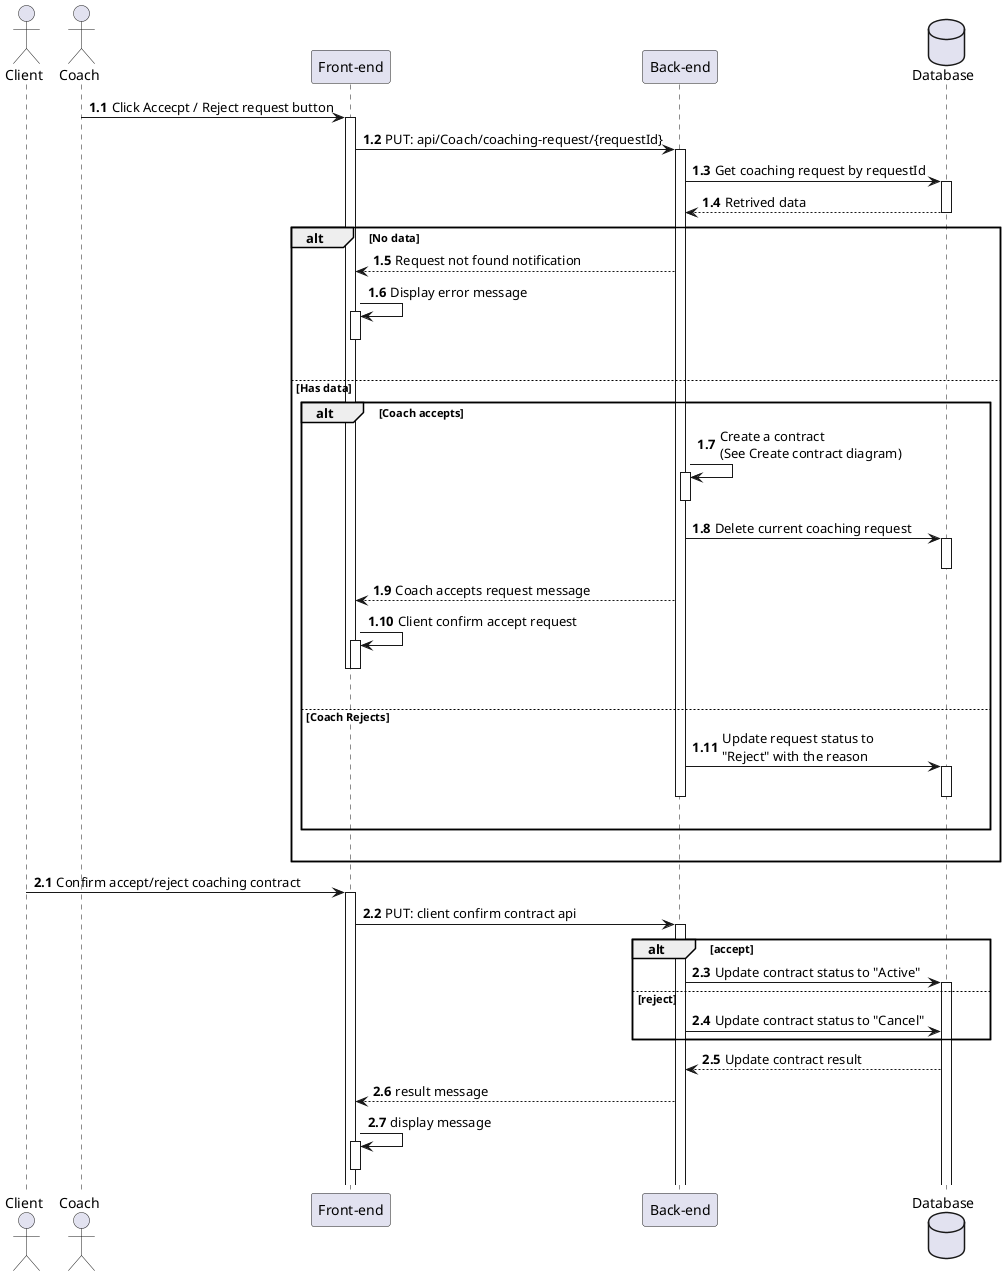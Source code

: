 @startuml AcceptRejectCoachingRequest
actor Client as user
actor Coach as coach
participant "Front-end" as client
participant "Back-end" as server 
database "Database" as db

autonumber 1.1 "<b>0:"

coach -> client++ : Click Accecpt / Reject request button

client -> server++ : PUT: api/Coach/coaching-request/{requestId}
server -> db++ : Get coaching request by requestId
db --> server : Retrived data
deactivate db

alt No data
    server --> client : Request not found notification
    client -> client++ : Display error message
    deactivate client
    |||
else Has data
    alt Coach accepts
        server -> server++ : Create a contract\n(See Create contract diagram)
        deactivate 
        server -> db++ : Delete current coaching request 
        deactivate db
        server --> client : Coach accepts request message
        client -> client++ : Client confirm accept request
        deactivate
        deactivate client
        |||
    else Coach Rejects
        server -> db++ : Update request status to \n"Reject" with the reason
        deactivate server
        deactivate db
        |||
    end
    |||
end 

autonumber inc A
user -> client++ : Confirm accept/reject coaching contract
client -> server++ : PUT: client confirm contract api
alt accept
    server -> db++ : Update contract status to "Active"
else reject
    server -> db : Update contract status to "Cancel"
end
db --> server : Update contract result
server --> client : result message
client -> client++ : display message
deactivate  
@enduml